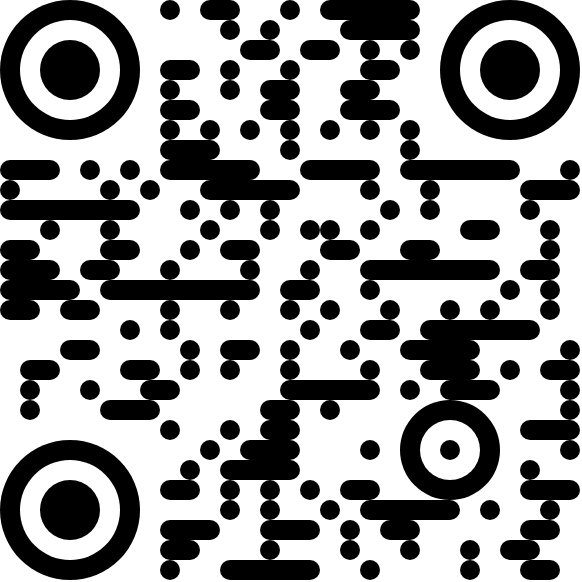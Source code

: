 <mxfile version="21.4.0" type="github">
  <diagram name="Page-1" id="fPdRo3x8JSGfEpWSReo4">
    <mxGraphModel dx="761" dy="470" grid="1" gridSize="10" guides="1" tooltips="1" connect="1" arrows="1" fold="1" page="1" pageScale="1" pageWidth="827" pageHeight="1169" math="0" shadow="0">
      <root>
        <mxCell id="0" />
        <mxCell id="1" parent="0" />
        <mxCell id="E8bN0m25ZGRVfmF11RSH-6" value="" style="rounded=1;whiteSpace=wrap;html=1;fontFamily=Helvetica;fontSize=12;fontColor=default;fillColor=#000000;strokeColor=none;arcSize=50;" parent="1" vertex="1">
          <mxGeometry x="200" y="40" width="70" height="70" as="geometry" />
        </mxCell>
        <mxCell id="E8bN0m25ZGRVfmF11RSH-7" value="" style="rounded=1;whiteSpace=wrap;html=1;fontFamily=Helvetica;fontSize=12;fontColor=default;fillColor=default;strokeColor=none;arcSize=50;" parent="1" vertex="1">
          <mxGeometry x="210" y="50" width="50" height="50" as="geometry" />
        </mxCell>
        <mxCell id="E8bN0m25ZGRVfmF11RSH-8" value="" style="rounded=1;whiteSpace=wrap;html=1;fontFamily=Helvetica;fontSize=12;fontColor=default;fillColor=#000000;strokeColor=none;arcSize=50;" parent="1" vertex="1">
          <mxGeometry x="220" y="60" width="30" height="30" as="geometry" />
        </mxCell>
        <mxCell id="E8bN0m25ZGRVfmF11RSH-10" value="" style="rounded=1;whiteSpace=wrap;html=1;fontFamily=Helvetica;fontSize=12;fontColor=default;fillColor=#000000;strokeColor=none;arcSize=50;points=[[0.5,0.5,0,0,0]];" parent="1" vertex="1">
          <mxGeometry x="280" y="40" width="10" height="10" as="geometry" />
        </mxCell>
        <mxCell id="E8bN0m25ZGRVfmF11RSH-11" value="" style="rounded=1;whiteSpace=wrap;html=1;fontFamily=Helvetica;fontSize=12;fontColor=default;fillColor=#000000;strokeColor=none;arcSize=50;" parent="1" vertex="1">
          <mxGeometry x="340" y="40" width="10" height="10" as="geometry" />
        </mxCell>
        <mxCell id="E8bN0m25ZGRVfmF11RSH-24" value="" style="rounded=1;whiteSpace=wrap;html=1;fontFamily=Helvetica;fontSize=12;fontColor=default;fillColor=#000000;strokeColor=none;arcSize=50;" parent="1" vertex="1">
          <mxGeometry x="420" y="40" width="70" height="70" as="geometry" />
        </mxCell>
        <mxCell id="E8bN0m25ZGRVfmF11RSH-25" value="" style="rounded=1;whiteSpace=wrap;html=1;fontFamily=Helvetica;fontSize=12;fontColor=default;fillColor=default;strokeColor=none;arcSize=50;" parent="1" vertex="1">
          <mxGeometry x="430" y="50" width="50" height="50" as="geometry" />
        </mxCell>
        <mxCell id="E8bN0m25ZGRVfmF11RSH-26" value="" style="rounded=1;whiteSpace=wrap;html=1;fontFamily=Helvetica;fontSize=12;fontColor=default;fillColor=#000000;strokeColor=none;arcSize=50;" parent="1" vertex="1">
          <mxGeometry x="440" y="60" width="30" height="30" as="geometry" />
        </mxCell>
        <mxCell id="E8bN0m25ZGRVfmF11RSH-125" value="" style="rounded=1;whiteSpace=wrap;html=1;fontFamily=Helvetica;fontSize=12;fontColor=default;fillColor=#000000;strokeColor=none;arcSize=50;" parent="1" vertex="1">
          <mxGeometry x="400" y="240" width="50" height="50" as="geometry" />
        </mxCell>
        <mxCell id="E8bN0m25ZGRVfmF11RSH-126" value="" style="rounded=1;whiteSpace=wrap;html=1;fontFamily=Helvetica;fontSize=12;fontColor=default;fillColor=#FFFFFF;strokeColor=none;arcSize=50;" parent="1" vertex="1">
          <mxGeometry x="410" y="250" width="30" height="30" as="geometry" />
        </mxCell>
        <mxCell id="E8bN0m25ZGRVfmF11RSH-127" value="" style="rounded=1;whiteSpace=wrap;html=1;fontFamily=Helvetica;fontSize=12;fontColor=default;fillColor=#000000;strokeColor=none;arcSize=50;" parent="1" vertex="1">
          <mxGeometry x="420" y="260" width="10" height="10" as="geometry" />
        </mxCell>
        <mxCell id="E8bN0m25ZGRVfmF11RSH-138" value="" style="rounded=1;whiteSpace=wrap;html=1;fontFamily=Helvetica;fontSize=12;fontColor=default;fillColor=#000000;strokeColor=none;arcSize=50;" parent="1" vertex="1">
          <mxGeometry x="300" y="40" width="20" height="10" as="geometry" />
        </mxCell>
        <mxCell id="E8bN0m25ZGRVfmF11RSH-139" value="" style="rounded=1;whiteSpace=wrap;html=1;fontFamily=Helvetica;fontSize=12;fontColor=default;fillColor=#000000;strokeColor=none;arcSize=50;" parent="1" vertex="1">
          <mxGeometry x="360" y="40" width="50" height="10" as="geometry" />
        </mxCell>
        <mxCell id="E8bN0m25ZGRVfmF11RSH-140" value="" style="rounded=1;whiteSpace=wrap;html=1;fontFamily=Helvetica;fontSize=12;fontColor=default;fillColor=#000000;strokeColor=none;arcSize=50;" parent="1" vertex="1">
          <mxGeometry x="310" y="50" width="10" height="10" as="geometry" />
        </mxCell>
        <mxCell id="E8bN0m25ZGRVfmF11RSH-141" value="" style="rounded=1;whiteSpace=wrap;html=1;fontFamily=Helvetica;fontSize=12;fontColor=default;fillColor=#000000;strokeColor=none;arcSize=50;" parent="1" vertex="1">
          <mxGeometry x="330" y="50" width="10" height="10" as="geometry" />
        </mxCell>
        <mxCell id="E8bN0m25ZGRVfmF11RSH-142" value="" style="rounded=1;whiteSpace=wrap;html=1;fontFamily=Helvetica;fontSize=12;fontColor=default;fillColor=#000000;strokeColor=none;arcSize=50;" parent="1" vertex="1">
          <mxGeometry x="370" y="50" width="40" height="10" as="geometry" />
        </mxCell>
        <mxCell id="E8bN0m25ZGRVfmF11RSH-143" value="" style="rounded=1;whiteSpace=wrap;html=1;fontFamily=Helvetica;fontSize=12;fontColor=default;fillColor=#000000;strokeColor=none;arcSize=50;" parent="1" vertex="1">
          <mxGeometry x="320" y="60" width="20" height="10" as="geometry" />
        </mxCell>
        <mxCell id="E8bN0m25ZGRVfmF11RSH-144" value="" style="rounded=1;whiteSpace=wrap;html=1;fontFamily=Helvetica;fontSize=12;fontColor=default;fillColor=#000000;strokeColor=none;arcSize=50;" parent="1" vertex="1">
          <mxGeometry x="350" y="60" width="20" height="10" as="geometry" />
        </mxCell>
        <mxCell id="E8bN0m25ZGRVfmF11RSH-145" value="" style="rounded=1;whiteSpace=wrap;html=1;fontFamily=Helvetica;fontSize=12;fontColor=default;fillColor=#000000;strokeColor=none;arcSize=50;" parent="1" vertex="1">
          <mxGeometry x="380" y="60" width="10" height="10" as="geometry" />
        </mxCell>
        <mxCell id="E8bN0m25ZGRVfmF11RSH-146" value="" style="rounded=1;whiteSpace=wrap;html=1;fontFamily=Helvetica;fontSize=12;fontColor=default;fillColor=#000000;strokeColor=none;arcSize=50;" parent="1" vertex="1">
          <mxGeometry x="400" y="60" width="10" height="10" as="geometry" />
        </mxCell>
        <mxCell id="E8bN0m25ZGRVfmF11RSH-147" value="" style="rounded=1;whiteSpace=wrap;html=1;fontFamily=Helvetica;fontSize=12;fontColor=default;fillColor=#000000;strokeColor=none;arcSize=50;" parent="1" vertex="1">
          <mxGeometry x="380" y="70" width="20" height="10" as="geometry" />
        </mxCell>
        <mxCell id="E8bN0m25ZGRVfmF11RSH-148" value="" style="rounded=1;whiteSpace=wrap;html=1;fontFamily=Helvetica;fontSize=12;fontColor=default;fillColor=#000000;strokeColor=none;arcSize=50;" parent="1" vertex="1">
          <mxGeometry x="370" y="80" width="20" height="10" as="geometry" />
        </mxCell>
        <mxCell id="E8bN0m25ZGRVfmF11RSH-149" value="" style="rounded=1;whiteSpace=wrap;html=1;fontFamily=Helvetica;fontSize=12;fontColor=default;fillColor=#000000;strokeColor=none;arcSize=50;" parent="1" vertex="1">
          <mxGeometry x="370" y="90" width="30" height="10" as="geometry" />
        </mxCell>
        <mxCell id="E8bN0m25ZGRVfmF11RSH-150" value="" style="rounded=1;whiteSpace=wrap;html=1;fontFamily=Helvetica;fontSize=12;fontColor=default;fillColor=#000000;strokeColor=none;arcSize=50;" parent="1" vertex="1">
          <mxGeometry x="380" y="100" width="10" height="10" as="geometry" />
        </mxCell>
        <mxCell id="E8bN0m25ZGRVfmF11RSH-151" value="" style="rounded=1;whiteSpace=wrap;html=1;fontFamily=Helvetica;fontSize=12;fontColor=default;fillColor=#000000;strokeColor=none;arcSize=50;" parent="1" vertex="1">
          <mxGeometry x="360" y="100" width="10" height="10" as="geometry" />
        </mxCell>
        <mxCell id="E8bN0m25ZGRVfmF11RSH-152" value="" style="rounded=1;whiteSpace=wrap;html=1;fontFamily=Helvetica;fontSize=12;fontColor=default;fillColor=#000000;strokeColor=none;arcSize=50;" parent="1" vertex="1">
          <mxGeometry x="400" y="100" width="10" height="10" as="geometry" />
        </mxCell>
        <mxCell id="E8bN0m25ZGRVfmF11RSH-153" value="" style="rounded=1;whiteSpace=wrap;html=1;fontFamily=Helvetica;fontSize=12;fontColor=default;fillColor=#000000;strokeColor=none;arcSize=50;" parent="1" vertex="1">
          <mxGeometry x="400" y="110" width="10" height="10" as="geometry" />
        </mxCell>
        <mxCell id="E8bN0m25ZGRVfmF11RSH-154" value="" style="rounded=1;whiteSpace=wrap;html=1;fontFamily=Helvetica;fontSize=12;fontColor=default;fillColor=#000000;strokeColor=none;arcSize=50;" parent="1" vertex="1">
          <mxGeometry x="400" y="120" width="60" height="10" as="geometry" />
        </mxCell>
        <mxCell id="E8bN0m25ZGRVfmF11RSH-155" value="" style="rounded=1;whiteSpace=wrap;html=1;fontFamily=Helvetica;fontSize=12;fontColor=default;fillColor=#000000;strokeColor=none;arcSize=50;" parent="1" vertex="1">
          <mxGeometry x="480" y="120" width="10" height="10" as="geometry" />
        </mxCell>
        <mxCell id="E8bN0m25ZGRVfmF11RSH-156" value="" style="rounded=1;whiteSpace=wrap;html=1;fontFamily=Helvetica;fontSize=12;fontColor=default;fillColor=#000000;strokeColor=none;arcSize=50;" parent="1" vertex="1">
          <mxGeometry x="460" y="130" width="30" height="10" as="geometry" />
        </mxCell>
        <mxCell id="E8bN0m25ZGRVfmF11RSH-157" value="" style="rounded=1;whiteSpace=wrap;html=1;fontFamily=Helvetica;fontSize=12;fontColor=default;fillColor=#000000;strokeColor=none;arcSize=50;" parent="1" vertex="1">
          <mxGeometry x="460" y="140" width="10" height="10" as="geometry" />
        </mxCell>
        <mxCell id="E8bN0m25ZGRVfmF11RSH-158" value="" style="rounded=1;whiteSpace=wrap;html=1;fontFamily=Helvetica;fontSize=12;fontColor=default;fillColor=#000000;strokeColor=none;arcSize=50;" parent="1" vertex="1">
          <mxGeometry x="410" y="130" width="10" height="10" as="geometry" />
        </mxCell>
        <mxCell id="E8bN0m25ZGRVfmF11RSH-159" value="" style="rounded=1;whiteSpace=wrap;html=1;fontFamily=Helvetica;fontSize=12;fontColor=default;fillColor=#000000;strokeColor=none;arcSize=50;" parent="1" vertex="1">
          <mxGeometry x="410" y="140" width="10" height="10" as="geometry" />
        </mxCell>
        <mxCell id="E8bN0m25ZGRVfmF11RSH-160" value="" style="rounded=1;whiteSpace=wrap;html=1;fontFamily=Helvetica;fontSize=12;fontColor=default;fillColor=#000000;strokeColor=none;arcSize=50;" parent="1" vertex="1">
          <mxGeometry x="390" y="140" width="10" height="10" as="geometry" />
        </mxCell>
        <mxCell id="E8bN0m25ZGRVfmF11RSH-161" value="" style="rounded=1;whiteSpace=wrap;html=1;fontFamily=Helvetica;fontSize=12;fontColor=default;fillColor=#000000;strokeColor=none;arcSize=50;" parent="1" vertex="1">
          <mxGeometry x="380" y="130" width="10" height="10" as="geometry" />
        </mxCell>
        <mxCell id="E8bN0m25ZGRVfmF11RSH-162" value="" style="rounded=1;whiteSpace=wrap;html=1;fontFamily=Helvetica;fontSize=12;fontColor=default;fillColor=#000000;strokeColor=none;arcSize=50;" parent="1" vertex="1">
          <mxGeometry x="350" y="120" width="40" height="10" as="geometry" />
        </mxCell>
        <mxCell id="E8bN0m25ZGRVfmF11RSH-163" value="" style="rounded=1;whiteSpace=wrap;html=1;fontFamily=Helvetica;fontSize=12;fontColor=default;fillColor=#000000;strokeColor=none;arcSize=50;" parent="1" vertex="1">
          <mxGeometry x="340" y="110" width="10" height="10" as="geometry" />
        </mxCell>
        <mxCell id="E8bN0m25ZGRVfmF11RSH-164" value="" style="rounded=1;whiteSpace=wrap;html=1;fontFamily=Helvetica;fontSize=12;fontColor=default;fillColor=#000000;strokeColor=none;arcSize=50;" parent="1" vertex="1">
          <mxGeometry x="340" y="100" width="10" height="10" as="geometry" />
        </mxCell>
        <mxCell id="E8bN0m25ZGRVfmF11RSH-165" value="" style="rounded=1;whiteSpace=wrap;html=1;fontFamily=Helvetica;fontSize=12;fontColor=default;fillColor=#000000;strokeColor=none;arcSize=50;" parent="1" vertex="1">
          <mxGeometry x="330" y="90" width="20" height="10" as="geometry" />
        </mxCell>
        <mxCell id="E8bN0m25ZGRVfmF11RSH-166" value="" style="rounded=1;whiteSpace=wrap;html=1;fontFamily=Helvetica;fontSize=12;fontColor=default;fillColor=#000000;strokeColor=none;arcSize=50;" parent="1" vertex="1">
          <mxGeometry x="330" y="80" width="20" height="10" as="geometry" />
        </mxCell>
        <mxCell id="E8bN0m25ZGRVfmF11RSH-167" value="" style="rounded=1;whiteSpace=wrap;html=1;fontFamily=Helvetica;fontSize=12;fontColor=default;fillColor=#000000;strokeColor=none;arcSize=50;" parent="1" vertex="1">
          <mxGeometry x="340" y="70" width="10" height="10" as="geometry" />
        </mxCell>
        <mxCell id="E8bN0m25ZGRVfmF11RSH-168" value="" style="rounded=1;whiteSpace=wrap;html=1;fontFamily=Helvetica;fontSize=12;fontColor=default;fillColor=#000000;strokeColor=none;arcSize=50;" parent="1" vertex="1">
          <mxGeometry x="320" y="100" width="10" height="10" as="geometry" />
        </mxCell>
        <mxCell id="E8bN0m25ZGRVfmF11RSH-169" value="" style="rounded=1;whiteSpace=wrap;html=1;fontFamily=Helvetica;fontSize=12;fontColor=default;fillColor=#000000;strokeColor=none;arcSize=50;" parent="1" vertex="1">
          <mxGeometry x="310" y="80" width="10" height="10" as="geometry" />
        </mxCell>
        <mxCell id="E8bN0m25ZGRVfmF11RSH-170" value="" style="rounded=1;whiteSpace=wrap;html=1;fontFamily=Helvetica;fontSize=12;fontColor=default;fillColor=#000000;strokeColor=none;arcSize=50;" parent="1" vertex="1">
          <mxGeometry x="310" y="70" width="10" height="10" as="geometry" />
        </mxCell>
        <mxCell id="E8bN0m25ZGRVfmF11RSH-171" value="" style="rounded=1;whiteSpace=wrap;html=1;fontFamily=Helvetica;fontSize=12;fontColor=default;fillColor=#000000;strokeColor=none;arcSize=50;" parent="1" vertex="1">
          <mxGeometry x="280" y="70" width="20" height="10" as="geometry" />
        </mxCell>
        <mxCell id="E8bN0m25ZGRVfmF11RSH-172" value="" style="rounded=1;whiteSpace=wrap;html=1;fontFamily=Helvetica;fontSize=12;fontColor=default;fillColor=#000000;strokeColor=none;arcSize=50;" parent="1" vertex="1">
          <mxGeometry x="280" y="80" width="10" height="10" as="geometry" />
        </mxCell>
        <mxCell id="E8bN0m25ZGRVfmF11RSH-173" value="" style="rounded=1;whiteSpace=wrap;html=1;fontFamily=Helvetica;fontSize=12;fontColor=default;fillColor=#000000;strokeColor=none;arcSize=50;" parent="1" vertex="1">
          <mxGeometry x="280" y="90" width="20" height="10" as="geometry" />
        </mxCell>
        <mxCell id="E8bN0m25ZGRVfmF11RSH-174" value="" style="rounded=1;whiteSpace=wrap;html=1;fontFamily=Helvetica;fontSize=12;fontColor=default;fillColor=#000000;strokeColor=none;arcSize=50;" parent="1" vertex="1">
          <mxGeometry x="280" y="100" width="10" height="10" as="geometry" />
        </mxCell>
        <mxCell id="E8bN0m25ZGRVfmF11RSH-175" value="" style="rounded=1;whiteSpace=wrap;html=1;fontFamily=Helvetica;fontSize=12;fontColor=default;fillColor=#000000;strokeColor=none;arcSize=50;" parent="1" vertex="1">
          <mxGeometry x="300" y="100" width="10" height="10" as="geometry" />
        </mxCell>
        <mxCell id="E8bN0m25ZGRVfmF11RSH-176" value="" style="rounded=1;whiteSpace=wrap;html=1;fontFamily=Helvetica;fontSize=12;fontColor=default;fillColor=#000000;strokeColor=none;arcSize=50;" parent="1" vertex="1">
          <mxGeometry x="280" y="110" width="30" height="10" as="geometry" />
        </mxCell>
        <mxCell id="E8bN0m25ZGRVfmF11RSH-177" value="" style="rounded=1;whiteSpace=wrap;html=1;fontFamily=Helvetica;fontSize=12;fontColor=default;fillColor=#000000;strokeColor=none;arcSize=50;" parent="1" vertex="1">
          <mxGeometry x="280" y="120" width="50" height="10" as="geometry" />
        </mxCell>
        <mxCell id="E8bN0m25ZGRVfmF11RSH-178" value="" style="rounded=1;whiteSpace=wrap;html=1;fontFamily=Helvetica;fontSize=12;fontColor=default;fillColor=#000000;strokeColor=none;arcSize=50;" parent="1" vertex="1">
          <mxGeometry x="300" y="130" width="50" height="10" as="geometry" />
        </mxCell>
        <mxCell id="E8bN0m25ZGRVfmF11RSH-179" value="" style="rounded=1;whiteSpace=wrap;html=1;fontFamily=Helvetica;fontSize=12;fontColor=default;fillColor=#000000;strokeColor=none;arcSize=50;" parent="1" vertex="1">
          <mxGeometry x="200" y="120" width="30" height="10" as="geometry" />
        </mxCell>
        <mxCell id="E8bN0m25ZGRVfmF11RSH-180" value="" style="rounded=1;whiteSpace=wrap;html=1;fontFamily=Helvetica;fontSize=12;fontColor=default;fillColor=#000000;strokeColor=none;arcSize=50;" parent="1" vertex="1">
          <mxGeometry x="240" y="120" width="10" height="10" as="geometry" />
        </mxCell>
        <mxCell id="E8bN0m25ZGRVfmF11RSH-181" value="" style="rounded=1;whiteSpace=wrap;html=1;fontFamily=Helvetica;fontSize=12;fontColor=default;fillColor=#000000;strokeColor=none;arcSize=50;" parent="1" vertex="1">
          <mxGeometry x="260" y="120" width="10" height="10" as="geometry" />
        </mxCell>
        <mxCell id="E8bN0m25ZGRVfmF11RSH-182" value="" style="rounded=1;whiteSpace=wrap;html=1;fontFamily=Helvetica;fontSize=12;fontColor=default;fillColor=#000000;strokeColor=none;arcSize=50;" parent="1" vertex="1">
          <mxGeometry x="270" y="130" width="10" height="10" as="geometry" />
        </mxCell>
        <mxCell id="E8bN0m25ZGRVfmF11RSH-183" value="" style="rounded=1;whiteSpace=wrap;html=1;fontFamily=Helvetica;fontSize=12;fontColor=default;fillColor=#000000;strokeColor=none;arcSize=50;" parent="1" vertex="1">
          <mxGeometry x="250" y="130" width="10" height="10" as="geometry" />
        </mxCell>
        <mxCell id="E8bN0m25ZGRVfmF11RSH-184" value="" style="rounded=1;whiteSpace=wrap;html=1;fontFamily=Helvetica;fontSize=12;fontColor=default;fillColor=#000000;strokeColor=none;arcSize=50;" parent="1" vertex="1">
          <mxGeometry x="200" y="140" width="70" height="10" as="geometry" />
        </mxCell>
        <mxCell id="E8bN0m25ZGRVfmF11RSH-185" value="" style="rounded=1;whiteSpace=wrap;html=1;fontFamily=Helvetica;fontSize=12;fontColor=default;fillColor=#000000;strokeColor=none;arcSize=50;" parent="1" vertex="1">
          <mxGeometry x="200" y="130" width="10" height="10" as="geometry" />
        </mxCell>
        <mxCell id="E8bN0m25ZGRVfmF11RSH-186" value="" style="rounded=1;whiteSpace=wrap;html=1;fontFamily=Helvetica;fontSize=12;fontColor=default;fillColor=#000000;strokeColor=none;arcSize=50;" parent="1" vertex="1">
          <mxGeometry x="220" y="150" width="10" height="10" as="geometry" />
        </mxCell>
        <mxCell id="E8bN0m25ZGRVfmF11RSH-187" value="" style="rounded=1;whiteSpace=wrap;html=1;fontFamily=Helvetica;fontSize=12;fontColor=default;fillColor=#000000;strokeColor=none;arcSize=50;" parent="1" vertex="1">
          <mxGeometry x="250" y="150" width="10" height="10" as="geometry" />
        </mxCell>
        <mxCell id="E8bN0m25ZGRVfmF11RSH-188" value="" style="rounded=1;whiteSpace=wrap;html=1;fontFamily=Helvetica;fontSize=12;fontColor=default;fillColor=#000000;strokeColor=none;arcSize=50;" parent="1" vertex="1">
          <mxGeometry x="290" y="140" width="10" height="10" as="geometry" />
        </mxCell>
        <mxCell id="E8bN0m25ZGRVfmF11RSH-189" value="" style="rounded=1;whiteSpace=wrap;html=1;fontFamily=Helvetica;fontSize=12;fontColor=default;fillColor=#000000;strokeColor=none;arcSize=50;" parent="1" vertex="1">
          <mxGeometry x="310" y="140" width="10" height="10" as="geometry" />
        </mxCell>
        <mxCell id="E8bN0m25ZGRVfmF11RSH-190" value="" style="rounded=1;whiteSpace=wrap;html=1;fontFamily=Helvetica;fontSize=12;fontColor=default;fillColor=#000000;strokeColor=none;arcSize=50;" parent="1" vertex="1">
          <mxGeometry x="330" y="140" width="10" height="10" as="geometry" />
        </mxCell>
        <mxCell id="E8bN0m25ZGRVfmF11RSH-191" value="" style="rounded=1;whiteSpace=wrap;html=1;fontFamily=Helvetica;fontSize=12;fontColor=default;fillColor=#000000;strokeColor=none;arcSize=50;" parent="1" vertex="1">
          <mxGeometry x="330" y="150" width="10" height="10" as="geometry" />
        </mxCell>
        <mxCell id="E8bN0m25ZGRVfmF11RSH-192" value="" style="rounded=1;whiteSpace=wrap;html=1;fontFamily=Helvetica;fontSize=12;fontColor=default;fillColor=#000000;strokeColor=none;arcSize=50;" parent="1" vertex="1">
          <mxGeometry x="350" y="150" width="10" height="10" as="geometry" />
        </mxCell>
        <mxCell id="E8bN0m25ZGRVfmF11RSH-193" value="" style="rounded=1;whiteSpace=wrap;html=1;fontFamily=Helvetica;fontSize=12;fontColor=default;fillColor=#000000;strokeColor=none;arcSize=50;" parent="1" vertex="1">
          <mxGeometry x="360" y="150" width="10" height="10" as="geometry" />
        </mxCell>
        <mxCell id="E8bN0m25ZGRVfmF11RSH-194" value="" style="rounded=1;whiteSpace=wrap;html=1;fontFamily=Helvetica;fontSize=12;fontColor=default;fillColor=#000000;strokeColor=none;arcSize=50;" parent="1" vertex="1">
          <mxGeometry x="380" y="150" width="10" height="10" as="geometry" />
        </mxCell>
        <mxCell id="E8bN0m25ZGRVfmF11RSH-195" value="" style="rounded=1;whiteSpace=wrap;html=1;fontFamily=Helvetica;fontSize=12;fontColor=default;fillColor=#000000;strokeColor=none;arcSize=50;" parent="1" vertex="1">
          <mxGeometry x="430" y="150" width="20" height="10" as="geometry" />
        </mxCell>
        <mxCell id="E8bN0m25ZGRVfmF11RSH-196" value="" style="rounded=1;whiteSpace=wrap;html=1;fontFamily=Helvetica;fontSize=12;fontColor=default;fillColor=#000000;strokeColor=none;arcSize=50;" parent="1" vertex="1">
          <mxGeometry x="470" y="150" width="10" height="10" as="geometry" />
        </mxCell>
        <mxCell id="E8bN0m25ZGRVfmF11RSH-197" value="" style="rounded=1;whiteSpace=wrap;html=1;fontFamily=Helvetica;fontSize=12;fontColor=default;fillColor=#000000;strokeColor=none;arcSize=50;" parent="1" vertex="1">
          <mxGeometry x="470" y="160" width="10" height="10" as="geometry" />
        </mxCell>
        <mxCell id="E8bN0m25ZGRVfmF11RSH-198" value="" style="rounded=1;whiteSpace=wrap;html=1;fontFamily=Helvetica;fontSize=12;fontColor=default;fillColor=#000000;strokeColor=none;arcSize=50;" parent="1" vertex="1">
          <mxGeometry x="400" y="160" width="20" height="10" as="geometry" />
        </mxCell>
        <mxCell id="E8bN0m25ZGRVfmF11RSH-199" value="" style="rounded=1;whiteSpace=wrap;html=1;fontFamily=Helvetica;fontSize=12;fontColor=default;fillColor=#000000;strokeColor=none;arcSize=50;" parent="1" vertex="1">
          <mxGeometry x="360" y="160" width="20" height="10" as="geometry" />
        </mxCell>
        <mxCell id="E8bN0m25ZGRVfmF11RSH-200" value="" style="rounded=1;whiteSpace=wrap;html=1;fontFamily=Helvetica;fontSize=12;fontColor=default;fillColor=#000000;strokeColor=none;arcSize=50;" parent="1" vertex="1">
          <mxGeometry x="310" y="160" width="20" height="10" as="geometry" />
        </mxCell>
        <mxCell id="E8bN0m25ZGRVfmF11RSH-201" value="" style="rounded=1;whiteSpace=wrap;html=1;fontFamily=Helvetica;fontSize=12;fontColor=default;fillColor=#000000;strokeColor=none;arcSize=50;" parent="1" vertex="1">
          <mxGeometry x="300" y="150" width="10" height="10" as="geometry" />
        </mxCell>
        <mxCell id="E8bN0m25ZGRVfmF11RSH-202" value="" style="rounded=1;whiteSpace=wrap;html=1;fontFamily=Helvetica;fontSize=12;fontColor=default;fillColor=#000000;strokeColor=none;arcSize=50;" parent="1" vertex="1">
          <mxGeometry x="290" y="160" width="10" height="10" as="geometry" />
        </mxCell>
        <mxCell id="E8bN0m25ZGRVfmF11RSH-203" value="" style="rounded=1;whiteSpace=wrap;html=1;fontFamily=Helvetica;fontSize=12;fontColor=default;fillColor=#000000;strokeColor=none;arcSize=50;" parent="1" vertex="1">
          <mxGeometry x="250" y="160" width="20" height="10" as="geometry" />
        </mxCell>
        <mxCell id="E8bN0m25ZGRVfmF11RSH-204" value="" style="rounded=1;whiteSpace=wrap;html=1;fontFamily=Helvetica;fontSize=12;fontColor=default;fillColor=#000000;strokeColor=none;arcSize=50;" parent="1" vertex="1">
          <mxGeometry x="200" y="160" width="20" height="10" as="geometry" />
        </mxCell>
        <mxCell id="E8bN0m25ZGRVfmF11RSH-205" value="" style="rounded=1;whiteSpace=wrap;html=1;fontFamily=Helvetica;fontSize=12;fontColor=default;fillColor=#000000;strokeColor=none;arcSize=50;" parent="1" vertex="1">
          <mxGeometry x="200" y="170" width="30" height="10" as="geometry" />
        </mxCell>
        <mxCell id="E8bN0m25ZGRVfmF11RSH-206" value="" style="rounded=1;whiteSpace=wrap;html=1;fontFamily=Helvetica;fontSize=12;fontColor=default;fillColor=#000000;strokeColor=none;arcSize=50;" parent="1" vertex="1">
          <mxGeometry x="240" y="170" width="20" height="10" as="geometry" />
        </mxCell>
        <mxCell id="E8bN0m25ZGRVfmF11RSH-207" value="" style="rounded=1;whiteSpace=wrap;html=1;fontFamily=Helvetica;fontSize=12;fontColor=default;fillColor=#000000;strokeColor=none;arcSize=50;" parent="1" vertex="1">
          <mxGeometry x="280" y="170" width="10" height="10" as="geometry" />
        </mxCell>
        <mxCell id="E8bN0m25ZGRVfmF11RSH-208" value="" style="rounded=1;whiteSpace=wrap;html=1;fontFamily=Helvetica;fontSize=12;fontColor=default;fillColor=#000000;strokeColor=none;arcSize=50;" parent="1" vertex="1">
          <mxGeometry x="320" y="170" width="10" height="10" as="geometry" />
        </mxCell>
        <mxCell id="E8bN0m25ZGRVfmF11RSH-209" value="" style="rounded=1;whiteSpace=wrap;html=1;fontFamily=Helvetica;fontSize=12;fontColor=default;fillColor=#000000;strokeColor=none;arcSize=50;" parent="1" vertex="1">
          <mxGeometry x="350" y="170" width="10" height="10" as="geometry" />
        </mxCell>
        <mxCell id="E8bN0m25ZGRVfmF11RSH-210" value="" style="rounded=1;whiteSpace=wrap;html=1;fontFamily=Helvetica;fontSize=12;fontColor=default;fillColor=#000000;strokeColor=none;arcSize=50;" parent="1" vertex="1">
          <mxGeometry x="380" y="170" width="70" height="10" as="geometry" />
        </mxCell>
        <mxCell id="E8bN0m25ZGRVfmF11RSH-211" value="" style="rounded=1;whiteSpace=wrap;html=1;fontFamily=Helvetica;fontSize=12;fontColor=default;fillColor=#000000;strokeColor=none;arcSize=50;" parent="1" vertex="1">
          <mxGeometry x="460" y="170" width="20" height="10" as="geometry" />
        </mxCell>
        <mxCell id="E8bN0m25ZGRVfmF11RSH-212" value="" style="rounded=1;whiteSpace=wrap;html=1;fontFamily=Helvetica;fontSize=12;fontColor=default;fillColor=#000000;strokeColor=none;arcSize=50;" parent="1" vertex="1">
          <mxGeometry x="470" y="180" width="10" height="10" as="geometry" />
        </mxCell>
        <mxCell id="E8bN0m25ZGRVfmF11RSH-213" value="" style="rounded=1;whiteSpace=wrap;html=1;fontFamily=Helvetica;fontSize=12;fontColor=default;fillColor=#000000;strokeColor=none;arcSize=50;" parent="1" vertex="1">
          <mxGeometry x="450" y="180" width="10" height="10" as="geometry" />
        </mxCell>
        <mxCell id="E8bN0m25ZGRVfmF11RSH-214" value="" style="rounded=1;whiteSpace=wrap;html=1;fontFamily=Helvetica;fontSize=12;fontColor=default;fillColor=#000000;strokeColor=none;arcSize=50;" parent="1" vertex="1">
          <mxGeometry x="380" y="180" width="10" height="10" as="geometry" />
        </mxCell>
        <mxCell id="E8bN0m25ZGRVfmF11RSH-215" value="" style="rounded=1;whiteSpace=wrap;html=1;fontFamily=Helvetica;fontSize=12;fontColor=default;fillColor=#000000;strokeColor=none;arcSize=50;" parent="1" vertex="1">
          <mxGeometry x="340" y="180" width="20" height="10" as="geometry" />
        </mxCell>
        <mxCell id="E8bN0m25ZGRVfmF11RSH-216" value="" style="rounded=1;whiteSpace=wrap;html=1;fontFamily=Helvetica;fontSize=12;fontColor=default;fillColor=#000000;strokeColor=none;arcSize=50;" parent="1" vertex="1">
          <mxGeometry x="340" y="190" width="10" height="10" as="geometry" />
        </mxCell>
        <mxCell id="E8bN0m25ZGRVfmF11RSH-217" value="" style="rounded=1;whiteSpace=wrap;html=1;fontFamily=Helvetica;fontSize=12;fontColor=default;fillColor=#000000;strokeColor=none;arcSize=50;" parent="1" vertex="1">
          <mxGeometry x="360" y="190" width="10" height="10" as="geometry" />
        </mxCell>
        <mxCell id="E8bN0m25ZGRVfmF11RSH-218" value="" style="rounded=1;whiteSpace=wrap;html=1;fontFamily=Helvetica;fontSize=12;fontColor=default;fillColor=#000000;strokeColor=none;arcSize=50;" parent="1" vertex="1">
          <mxGeometry x="350" y="200" width="10" height="10" as="geometry" />
        </mxCell>
        <mxCell id="E8bN0m25ZGRVfmF11RSH-219" value="" style="rounded=1;whiteSpace=wrap;html=1;fontFamily=Helvetica;fontSize=12;fontColor=default;fillColor=#000000;strokeColor=none;arcSize=50;" parent="1" vertex="1">
          <mxGeometry x="390" y="190" width="10" height="10" as="geometry" />
        </mxCell>
        <mxCell id="E8bN0m25ZGRVfmF11RSH-220" value="" style="rounded=1;whiteSpace=wrap;html=1;fontFamily=Helvetica;fontSize=12;fontColor=default;fillColor=#000000;strokeColor=none;arcSize=50;" parent="1" vertex="1">
          <mxGeometry x="380" y="200" width="20" height="10" as="geometry" />
        </mxCell>
        <mxCell id="E8bN0m25ZGRVfmF11RSH-221" value="" style="rounded=1;whiteSpace=wrap;html=1;fontFamily=Helvetica;fontSize=12;fontColor=default;fillColor=#000000;strokeColor=none;arcSize=50;" parent="1" vertex="1">
          <mxGeometry x="410" y="200" width="60" height="10" as="geometry" />
        </mxCell>
        <mxCell id="E8bN0m25ZGRVfmF11RSH-222" value="" style="rounded=1;whiteSpace=wrap;html=1;fontFamily=Helvetica;fontSize=12;fontColor=default;fillColor=#000000;strokeColor=none;arcSize=50;" parent="1" vertex="1">
          <mxGeometry x="420" y="190" width="10" height="10" as="geometry" />
        </mxCell>
        <mxCell id="E8bN0m25ZGRVfmF11RSH-223" value="" style="rounded=1;whiteSpace=wrap;html=1;fontFamily=Helvetica;fontSize=12;fontColor=default;fillColor=#000000;strokeColor=none;arcSize=50;" parent="1" vertex="1">
          <mxGeometry x="440" y="190" width="10" height="10" as="geometry" />
        </mxCell>
        <mxCell id="E8bN0m25ZGRVfmF11RSH-224" value="" style="rounded=1;whiteSpace=wrap;html=1;fontFamily=Helvetica;fontSize=12;fontColor=default;fillColor=#000000;strokeColor=none;arcSize=50;" parent="1" vertex="1">
          <mxGeometry x="470" y="190" width="10" height="10" as="geometry" />
        </mxCell>
        <mxCell id="E8bN0m25ZGRVfmF11RSH-225" value="" style="rounded=1;whiteSpace=wrap;html=1;fontFamily=Helvetica;fontSize=12;fontColor=default;fillColor=#000000;strokeColor=none;arcSize=50;" parent="1" vertex="1">
          <mxGeometry x="250" y="180" width="80" height="10" as="geometry" />
        </mxCell>
        <mxCell id="E8bN0m25ZGRVfmF11RSH-226" value="" style="rounded=1;whiteSpace=wrap;html=1;fontFamily=Helvetica;fontSize=12;fontColor=default;fillColor=#000000;strokeColor=none;arcSize=50;" parent="1" vertex="1">
          <mxGeometry x="280" y="190" width="10" height="10" as="geometry" />
        </mxCell>
        <mxCell id="E8bN0m25ZGRVfmF11RSH-227" value="" style="rounded=1;whiteSpace=wrap;html=1;fontFamily=Helvetica;fontSize=12;fontColor=default;fillColor=#000000;strokeColor=none;arcSize=50;" parent="1" vertex="1">
          <mxGeometry x="310" y="190" width="10" height="10" as="geometry" />
        </mxCell>
        <mxCell id="E8bN0m25ZGRVfmF11RSH-228" value="" style="rounded=1;whiteSpace=wrap;html=1;fontFamily=Helvetica;fontSize=12;fontColor=default;fillColor=#000000;strokeColor=none;arcSize=50;" parent="1" vertex="1">
          <mxGeometry x="280" y="200" width="10" height="10" as="geometry" />
        </mxCell>
        <mxCell id="E8bN0m25ZGRVfmF11RSH-229" value="" style="rounded=1;whiteSpace=wrap;html=1;fontFamily=Helvetica;fontSize=12;fontColor=default;fillColor=#000000;strokeColor=none;arcSize=50;" parent="1" vertex="1">
          <mxGeometry x="260" y="200" width="10" height="10" as="geometry" />
        </mxCell>
        <mxCell id="E8bN0m25ZGRVfmF11RSH-230" value="" style="rounded=1;whiteSpace=wrap;html=1;fontFamily=Helvetica;fontSize=12;fontColor=default;fillColor=#000000;strokeColor=none;arcSize=50;" parent="1" vertex="1">
          <mxGeometry x="230" y="190" width="20" height="10" as="geometry" />
        </mxCell>
        <mxCell id="E8bN0m25ZGRVfmF11RSH-231" value="" style="rounded=1;whiteSpace=wrap;html=1;fontFamily=Helvetica;fontSize=12;fontColor=default;fillColor=#000000;strokeColor=none;arcSize=50;" parent="1" vertex="1">
          <mxGeometry x="200" y="190" width="20" height="10" as="geometry" />
        </mxCell>
        <mxCell id="E8bN0m25ZGRVfmF11RSH-232" value="" style="rounded=1;whiteSpace=wrap;html=1;fontFamily=Helvetica;fontSize=12;fontColor=default;fillColor=#000000;strokeColor=none;arcSize=50;" parent="1" vertex="1">
          <mxGeometry x="200" y="180" width="40" height="10" as="geometry" />
        </mxCell>
        <mxCell id="E8bN0m25ZGRVfmF11RSH-233" value="" style="rounded=1;whiteSpace=wrap;html=1;fontFamily=Helvetica;fontSize=12;fontColor=default;fillColor=#000000;strokeColor=none;arcSize=50;" parent="1" vertex="1">
          <mxGeometry x="230" y="210" width="20" height="10" as="geometry" />
        </mxCell>
        <mxCell id="E8bN0m25ZGRVfmF11RSH-234" value="" style="rounded=1;whiteSpace=wrap;html=1;fontFamily=Helvetica;fontSize=12;fontColor=default;fillColor=#000000;strokeColor=none;arcSize=50;" parent="1" vertex="1">
          <mxGeometry x="290" y="210" width="10" height="10" as="geometry" />
        </mxCell>
        <mxCell id="E8bN0m25ZGRVfmF11RSH-235" value="" style="rounded=1;whiteSpace=wrap;html=1;fontFamily=Helvetica;fontSize=12;fontColor=default;fillColor=#000000;strokeColor=none;arcSize=50;" parent="1" vertex="1">
          <mxGeometry x="310" y="210" width="20" height="10" as="geometry" />
        </mxCell>
        <mxCell id="E8bN0m25ZGRVfmF11RSH-236" value="" style="rounded=1;whiteSpace=wrap;html=1;fontFamily=Helvetica;fontSize=12;fontColor=default;fillColor=#000000;strokeColor=none;arcSize=50;" parent="1" vertex="1">
          <mxGeometry x="340" y="210" width="10" height="10" as="geometry" />
        </mxCell>
        <mxCell id="E8bN0m25ZGRVfmF11RSH-237" value="" style="rounded=1;whiteSpace=wrap;html=1;fontFamily=Helvetica;fontSize=12;fontColor=default;fillColor=#000000;strokeColor=none;arcSize=50;" parent="1" vertex="1">
          <mxGeometry x="370" y="210" width="10" height="10" as="geometry" />
        </mxCell>
        <mxCell id="E8bN0m25ZGRVfmF11RSH-238" value="" style="rounded=1;whiteSpace=wrap;html=1;fontFamily=Helvetica;fontSize=12;fontColor=default;fillColor=#000000;strokeColor=none;arcSize=50;" parent="1" vertex="1">
          <mxGeometry x="400" y="210" width="40" height="10" as="geometry" />
        </mxCell>
        <mxCell id="E8bN0m25ZGRVfmF11RSH-239" value="" style="rounded=1;whiteSpace=wrap;html=1;fontFamily=Helvetica;fontSize=12;fontColor=default;fillColor=#000000;strokeColor=none;arcSize=50;" parent="1" vertex="1">
          <mxGeometry x="480" y="210" width="10" height="10" as="geometry" />
        </mxCell>
        <mxCell id="E8bN0m25ZGRVfmF11RSH-240" value="" style="rounded=1;whiteSpace=wrap;html=1;fontFamily=Helvetica;fontSize=12;fontColor=default;fillColor=#000000;strokeColor=none;arcSize=50;" parent="1" vertex="1">
          <mxGeometry x="450" y="220" width="10" height="10" as="geometry" />
        </mxCell>
        <mxCell id="E8bN0m25ZGRVfmF11RSH-241" value="" style="rounded=1;whiteSpace=wrap;html=1;fontFamily=Helvetica;fontSize=12;fontColor=default;fillColor=#000000;strokeColor=none;arcSize=50;" parent="1" vertex="1">
          <mxGeometry x="470" y="220" width="20" height="10" as="geometry" />
        </mxCell>
        <mxCell id="E8bN0m25ZGRVfmF11RSH-243" value="" style="rounded=1;whiteSpace=wrap;html=1;fontFamily=Helvetica;fontSize=12;fontColor=default;fillColor=#000000;strokeColor=none;arcSize=50;" parent="1" vertex="1">
          <mxGeometry x="480" y="230" width="10" height="10" as="geometry" />
        </mxCell>
        <mxCell id="E8bN0m25ZGRVfmF11RSH-244" value="" style="rounded=1;whiteSpace=wrap;html=1;fontFamily=Helvetica;fontSize=12;fontColor=default;fillColor=#000000;strokeColor=none;arcSize=50;" parent="1" vertex="1">
          <mxGeometry x="480" y="240" width="10" height="10" as="geometry" />
        </mxCell>
        <mxCell id="E8bN0m25ZGRVfmF11RSH-245" value="" style="rounded=1;whiteSpace=wrap;html=1;fontFamily=Helvetica;fontSize=12;fontColor=default;fillColor=#000000;strokeColor=none;arcSize=50;" parent="1" vertex="1">
          <mxGeometry x="460" y="250" width="30" height="10" as="geometry" />
        </mxCell>
        <mxCell id="E8bN0m25ZGRVfmF11RSH-246" value="" style="rounded=1;whiteSpace=wrap;html=1;fontFamily=Helvetica;fontSize=12;fontColor=default;fillColor=#000000;strokeColor=none;arcSize=50;" parent="1" vertex="1">
          <mxGeometry x="420" y="230" width="30" height="10" as="geometry" />
        </mxCell>
        <mxCell id="E8bN0m25ZGRVfmF11RSH-247" value="" style="rounded=1;whiteSpace=wrap;html=1;fontFamily=Helvetica;fontSize=12;fontColor=default;fillColor=#000000;strokeColor=none;arcSize=50;" parent="1" vertex="1">
          <mxGeometry x="410" y="220" width="30" height="10" as="geometry" />
        </mxCell>
        <mxCell id="E8bN0m25ZGRVfmF11RSH-248" value="" style="rounded=1;whiteSpace=wrap;html=1;fontFamily=Helvetica;fontSize=12;fontColor=default;fillColor=#000000;strokeColor=none;arcSize=50;" parent="1" vertex="1">
          <mxGeometry x="400" y="230" width="10" height="10" as="geometry" />
        </mxCell>
        <mxCell id="E8bN0m25ZGRVfmF11RSH-249" value="" style="rounded=1;whiteSpace=wrap;html=1;fontFamily=Helvetica;fontSize=12;fontColor=default;fillColor=#000000;strokeColor=none;arcSize=50;" parent="1" vertex="1">
          <mxGeometry x="340" y="230" width="50" height="10" as="geometry" />
        </mxCell>
        <mxCell id="E8bN0m25ZGRVfmF11RSH-250" value="" style="rounded=1;whiteSpace=wrap;html=1;fontFamily=Helvetica;fontSize=12;fontColor=default;fillColor=#000000;strokeColor=none;arcSize=50;" parent="1" vertex="1">
          <mxGeometry x="380" y="220" width="10" height="10" as="geometry" />
        </mxCell>
        <mxCell id="E8bN0m25ZGRVfmF11RSH-251" value="" style="rounded=1;whiteSpace=wrap;html=1;fontFamily=Helvetica;fontSize=12;fontColor=default;fillColor=#000000;strokeColor=none;arcSize=50;" parent="1" vertex="1">
          <mxGeometry x="340" y="220" width="10" height="10" as="geometry" />
        </mxCell>
        <mxCell id="E8bN0m25ZGRVfmF11RSH-252" value="" style="rounded=1;whiteSpace=wrap;html=1;fontFamily=Helvetica;fontSize=12;fontColor=default;fillColor=#000000;strokeColor=none;arcSize=50;" parent="1" vertex="1">
          <mxGeometry x="310" y="220" width="10" height="10" as="geometry" />
        </mxCell>
        <mxCell id="E8bN0m25ZGRVfmF11RSH-253" value="" style="rounded=1;whiteSpace=wrap;html=1;fontFamily=Helvetica;fontSize=12;fontColor=default;fillColor=#000000;strokeColor=none;arcSize=50;" parent="1" vertex="1">
          <mxGeometry x="290" y="220" width="10" height="10" as="geometry" />
        </mxCell>
        <mxCell id="E8bN0m25ZGRVfmF11RSH-254" value="" style="rounded=1;whiteSpace=wrap;html=1;fontFamily=Helvetica;fontSize=12;fontColor=default;fillColor=#000000;strokeColor=none;arcSize=50;" parent="1" vertex="1">
          <mxGeometry x="260" y="220" width="20" height="10" as="geometry" />
        </mxCell>
        <mxCell id="E8bN0m25ZGRVfmF11RSH-255" value="" style="rounded=1;whiteSpace=wrap;html=1;fontFamily=Helvetica;fontSize=12;fontColor=default;fillColor=#000000;strokeColor=none;arcSize=50;" parent="1" vertex="1">
          <mxGeometry x="270" y="230" width="20" height="10" as="geometry" />
        </mxCell>
        <mxCell id="E8bN0m25ZGRVfmF11RSH-256" value="" style="rounded=1;whiteSpace=wrap;html=1;fontFamily=Helvetica;fontSize=12;fontColor=default;fillColor=#000000;strokeColor=none;arcSize=50;" parent="1" vertex="1">
          <mxGeometry x="250" y="240" width="30" height="10" as="geometry" />
        </mxCell>
        <mxCell id="E8bN0m25ZGRVfmF11RSH-257" value="" style="rounded=1;whiteSpace=wrap;html=1;fontFamily=Helvetica;fontSize=12;fontColor=default;fillColor=#000000;strokeColor=none;arcSize=50;" parent="1" vertex="1">
          <mxGeometry x="240" y="230" width="10" height="10" as="geometry" />
        </mxCell>
        <mxCell id="E8bN0m25ZGRVfmF11RSH-258" value="" style="rounded=1;whiteSpace=wrap;html=1;fontFamily=Helvetica;fontSize=12;fontColor=default;fillColor=#000000;strokeColor=none;arcSize=50;" parent="1" vertex="1">
          <mxGeometry x="280" y="250" width="10" height="10" as="geometry" />
        </mxCell>
        <mxCell id="E8bN0m25ZGRVfmF11RSH-259" value="" style="rounded=1;whiteSpace=wrap;html=1;fontFamily=Helvetica;fontSize=12;fontColor=default;fillColor=#000000;strokeColor=none;arcSize=50;" parent="1" vertex="1">
          <mxGeometry x="210" y="220" width="20" height="10" as="geometry" />
        </mxCell>
        <mxCell id="E8bN0m25ZGRVfmF11RSH-260" value="" style="rounded=1;whiteSpace=wrap;html=1;fontFamily=Helvetica;fontSize=12;fontColor=default;fillColor=#000000;strokeColor=none;arcSize=50;" parent="1" vertex="1">
          <mxGeometry x="210" y="230" width="10" height="10" as="geometry" />
        </mxCell>
        <mxCell id="E8bN0m25ZGRVfmF11RSH-261" value="" style="rounded=1;whiteSpace=wrap;html=1;fontFamily=Helvetica;fontSize=12;fontColor=default;fillColor=#000000;strokeColor=none;arcSize=50;" parent="1" vertex="1">
          <mxGeometry x="210" y="240" width="10" height="10" as="geometry" />
        </mxCell>
        <mxCell id="E8bN0m25ZGRVfmF11RSH-262" value="" style="rounded=1;whiteSpace=wrap;html=1;fontFamily=Helvetica;fontSize=12;fontColor=default;fillColor=#000000;strokeColor=none;arcSize=50;" parent="1" vertex="1">
          <mxGeometry x="380" y="260" width="10" height="10" as="geometry" />
        </mxCell>
        <mxCell id="E8bN0m25ZGRVfmF11RSH-263" value="" style="rounded=1;whiteSpace=wrap;html=1;fontFamily=Helvetica;fontSize=12;fontColor=default;fillColor=#000000;strokeColor=none;arcSize=50;" parent="1" vertex="1">
          <mxGeometry x="360" y="240" width="10" height="10" as="geometry" />
        </mxCell>
        <mxCell id="E8bN0m25ZGRVfmF11RSH-264" value="" style="rounded=1;whiteSpace=wrap;html=1;fontFamily=Helvetica;fontSize=12;fontColor=default;fillColor=#000000;strokeColor=none;arcSize=50;" parent="1" vertex="1">
          <mxGeometry x="330" y="240" width="20" height="10" as="geometry" />
        </mxCell>
        <mxCell id="E8bN0m25ZGRVfmF11RSH-265" value="" style="rounded=1;whiteSpace=wrap;html=1;fontFamily=Helvetica;fontSize=12;fontColor=default;fillColor=#000000;strokeColor=none;arcSize=50;" parent="1" vertex="1">
          <mxGeometry x="330" y="250" width="20" height="10" as="geometry" />
        </mxCell>
        <mxCell id="E8bN0m25ZGRVfmF11RSH-266" value="" style="rounded=1;whiteSpace=wrap;html=1;fontFamily=Helvetica;fontSize=12;fontColor=default;fillColor=#000000;strokeColor=none;arcSize=50;" parent="1" vertex="1">
          <mxGeometry x="320" y="260" width="30" height="10" as="geometry" />
        </mxCell>
        <mxCell id="E8bN0m25ZGRVfmF11RSH-267" value="" style="rounded=1;whiteSpace=wrap;html=1;fontFamily=Helvetica;fontSize=12;fontColor=default;fillColor=#000000;strokeColor=none;arcSize=50;" parent="1" vertex="1">
          <mxGeometry x="310" y="270" width="40" height="10" as="geometry" />
        </mxCell>
        <mxCell id="E8bN0m25ZGRVfmF11RSH-268" value="" style="rounded=1;whiteSpace=wrap;html=1;fontFamily=Helvetica;fontSize=12;fontColor=default;fillColor=#000000;strokeColor=none;arcSize=50;" parent="1" vertex="1">
          <mxGeometry x="310" y="280" width="10" height="10" as="geometry" />
        </mxCell>
        <mxCell id="E8bN0m25ZGRVfmF11RSH-269" value="" style="rounded=1;whiteSpace=wrap;html=1;fontFamily=Helvetica;fontSize=12;fontColor=default;fillColor=#000000;strokeColor=none;arcSize=50;" parent="1" vertex="1">
          <mxGeometry x="330" y="280" width="10" height="10" as="geometry" />
        </mxCell>
        <mxCell id="E8bN0m25ZGRVfmF11RSH-270" value="" style="rounded=1;whiteSpace=wrap;html=1;fontFamily=Helvetica;fontSize=12;fontColor=default;fillColor=#000000;strokeColor=none;arcSize=50;" parent="1" vertex="1">
          <mxGeometry x="350" y="280" width="10" height="10" as="geometry" />
        </mxCell>
        <mxCell id="E8bN0m25ZGRVfmF11RSH-271" value="" style="rounded=1;whiteSpace=wrap;html=1;fontFamily=Helvetica;fontSize=12;fontColor=default;fillColor=#000000;strokeColor=none;arcSize=50;" parent="1" vertex="1">
          <mxGeometry x="370" y="280" width="20" height="10" as="geometry" />
        </mxCell>
        <mxCell id="E8bN0m25ZGRVfmF11RSH-272" value="" style="rounded=1;whiteSpace=wrap;html=1;fontFamily=Helvetica;fontSize=12;fontColor=default;fillColor=#000000;strokeColor=none;arcSize=50;" parent="1" vertex="1">
          <mxGeometry x="380" y="290" width="50" height="10" as="geometry" />
        </mxCell>
        <mxCell id="E8bN0m25ZGRVfmF11RSH-273" value="" style="rounded=1;whiteSpace=wrap;html=1;fontFamily=Helvetica;fontSize=12;fontColor=default;fillColor=#000000;strokeColor=none;arcSize=50;" parent="1" vertex="1">
          <mxGeometry x="440" y="290" width="10" height="10" as="geometry" />
        </mxCell>
        <mxCell id="E8bN0m25ZGRVfmF11RSH-274" value="" style="rounded=1;whiteSpace=wrap;html=1;fontFamily=Helvetica;fontSize=12;fontColor=default;fillColor=#000000;strokeColor=none;arcSize=50;" parent="1" vertex="1">
          <mxGeometry x="430" y="310" width="10" height="10" as="geometry" />
        </mxCell>
        <mxCell id="E8bN0m25ZGRVfmF11RSH-275" value="" style="rounded=1;whiteSpace=wrap;html=1;fontFamily=Helvetica;fontSize=12;fontColor=default;fillColor=#000000;strokeColor=none;arcSize=50;" parent="1" vertex="1">
          <mxGeometry x="430" y="320" width="10" height="10" as="geometry" />
        </mxCell>
        <mxCell id="E8bN0m25ZGRVfmF11RSH-276" value="" style="rounded=1;whiteSpace=wrap;html=1;fontFamily=Helvetica;fontSize=12;fontColor=default;fillColor=#000000;strokeColor=none;arcSize=50;" parent="1" vertex="1">
          <mxGeometry x="390" y="300" width="20" height="10" as="geometry" />
        </mxCell>
        <mxCell id="E8bN0m25ZGRVfmF11RSH-277" value="" style="rounded=1;whiteSpace=wrap;html=1;fontFamily=Helvetica;fontSize=12;fontColor=default;fillColor=#000000;strokeColor=none;arcSize=50;" parent="1" vertex="1">
          <mxGeometry x="400" y="310" width="10" height="10" as="geometry" />
        </mxCell>
        <mxCell id="E8bN0m25ZGRVfmF11RSH-278" value="" style="rounded=1;whiteSpace=wrap;html=1;fontFamily=Helvetica;fontSize=12;fontColor=default;fillColor=#000000;strokeColor=none;arcSize=50;" parent="1" vertex="1">
          <mxGeometry x="380" y="320" width="10" height="10" as="geometry" />
        </mxCell>
        <mxCell id="E8bN0m25ZGRVfmF11RSH-279" value="" style="rounded=1;whiteSpace=wrap;html=1;fontFamily=Helvetica;fontSize=12;fontColor=default;fillColor=#000000;strokeColor=none;arcSize=50;" parent="1" vertex="1">
          <mxGeometry x="370" y="310" width="10" height="10" as="geometry" />
        </mxCell>
        <mxCell id="E8bN0m25ZGRVfmF11RSH-280" value="" style="rounded=1;whiteSpace=wrap;html=1;fontFamily=Helvetica;fontSize=12;fontColor=default;fillColor=#000000;strokeColor=none;arcSize=50;" parent="1" vertex="1">
          <mxGeometry x="370" y="300" width="10" height="10" as="geometry" />
        </mxCell>
        <mxCell id="E8bN0m25ZGRVfmF11RSH-281" value="" style="rounded=1;whiteSpace=wrap;html=1;fontFamily=Helvetica;fontSize=12;fontColor=default;fillColor=#000000;strokeColor=none;arcSize=50;" parent="1" vertex="1">
          <mxGeometry x="330" y="300" width="30" height="10" as="geometry" />
        </mxCell>
        <mxCell id="E8bN0m25ZGRVfmF11RSH-282" value="" style="rounded=1;whiteSpace=wrap;html=1;fontFamily=Helvetica;fontSize=12;fontColor=default;fillColor=#000000;strokeColor=none;arcSize=50;" parent="1" vertex="1">
          <mxGeometry x="360" y="290" width="10" height="10" as="geometry" />
        </mxCell>
        <mxCell id="E8bN0m25ZGRVfmF11RSH-283" value="" style="rounded=1;whiteSpace=wrap;html=1;fontFamily=Helvetica;fontSize=12;fontColor=default;fillColor=#000000;strokeColor=none;arcSize=50;" parent="1" vertex="1">
          <mxGeometry x="330" y="310" width="10" height="10" as="geometry" />
        </mxCell>
        <mxCell id="E8bN0m25ZGRVfmF11RSH-284" value="" style="rounded=1;whiteSpace=wrap;html=1;fontFamily=Helvetica;fontSize=12;fontColor=default;fillColor=#000000;strokeColor=none;arcSize=50;" parent="1" vertex="1">
          <mxGeometry x="310" y="320" width="50" height="10" as="geometry" />
        </mxCell>
        <mxCell id="E8bN0m25ZGRVfmF11RSH-285" value="" style="rounded=1;whiteSpace=wrap;html=1;fontFamily=Helvetica;fontSize=12;fontColor=default;fillColor=#000000;strokeColor=none;arcSize=50;" parent="1" vertex="1">
          <mxGeometry x="330" y="290" width="10" height="10" as="geometry" />
        </mxCell>
        <mxCell id="E8bN0m25ZGRVfmF11RSH-286" value="" style="rounded=1;whiteSpace=wrap;html=1;fontFamily=Helvetica;fontSize=12;fontColor=default;fillColor=#000000;strokeColor=none;arcSize=50;" parent="1" vertex="1">
          <mxGeometry x="310" y="290" width="10" height="10" as="geometry" />
        </mxCell>
        <mxCell id="E8bN0m25ZGRVfmF11RSH-287" value="" style="rounded=1;whiteSpace=wrap;html=1;fontFamily=Helvetica;fontSize=12;fontColor=default;fillColor=#000000;strokeColor=none;arcSize=50;" parent="1" vertex="1">
          <mxGeometry x="280" y="300" width="30" height="10" as="geometry" />
        </mxCell>
        <mxCell id="E8bN0m25ZGRVfmF11RSH-288" value="" style="rounded=1;whiteSpace=wrap;html=1;fontFamily=Helvetica;fontSize=12;fontColor=default;fillColor=#000000;strokeColor=none;arcSize=50;" parent="1" vertex="1">
          <mxGeometry x="280" y="310" width="20" height="10" as="geometry" />
        </mxCell>
        <mxCell id="E8bN0m25ZGRVfmF11RSH-289" value="" style="rounded=1;whiteSpace=wrap;html=1;fontFamily=Helvetica;fontSize=12;fontColor=default;fillColor=#000000;strokeColor=none;arcSize=50;" parent="1" vertex="1">
          <mxGeometry x="280" y="320" width="10" height="10" as="geometry" />
        </mxCell>
        <mxCell id="E8bN0m25ZGRVfmF11RSH-290" value="" style="rounded=1;whiteSpace=wrap;html=1;fontFamily=Helvetica;fontSize=12;fontColor=default;fillColor=#000000;strokeColor=none;arcSize=50;" parent="1" vertex="1">
          <mxGeometry x="280" y="280" width="20" height="10" as="geometry" />
        </mxCell>
        <mxCell id="E8bN0m25ZGRVfmF11RSH-292" value="v" style="rounded=1;whiteSpace=wrap;html=1;fontFamily=Helvetica;fontSize=12;fontColor=default;fillColor=#000000;strokeColor=none;arcSize=50;" parent="1" vertex="1">
          <mxGeometry x="290" y="270" width="10" height="10" as="geometry" />
        </mxCell>
        <mxCell id="E8bN0m25ZGRVfmF11RSH-293" value="v" style="rounded=1;whiteSpace=wrap;html=1;fontFamily=Helvetica;fontSize=12;fontColor=default;fillColor=#000000;strokeColor=none;arcSize=50;" parent="1" vertex="1">
          <mxGeometry x="300" y="260" width="10" height="10" as="geometry" />
        </mxCell>
        <mxCell id="E8bN0m25ZGRVfmF11RSH-294" value="v" style="rounded=1;whiteSpace=wrap;html=1;fontFamily=Helvetica;fontSize=12;fontColor=default;fillColor=#000000;strokeColor=none;arcSize=50;" parent="1" vertex="1">
          <mxGeometry x="310" y="250" width="10" height="10" as="geometry" />
        </mxCell>
        <mxCell id="E8bN0m25ZGRVfmF11RSH-296" value="" style="rounded=1;whiteSpace=wrap;html=1;fontFamily=Helvetica;fontSize=12;fontColor=default;fillColor=#000000;strokeColor=none;arcSize=50;" parent="1" vertex="1">
          <mxGeometry x="450" y="310" width="20" height="10" as="geometry" />
        </mxCell>
        <mxCell id="E8bN0m25ZGRVfmF11RSH-297" value="" style="rounded=1;whiteSpace=wrap;html=1;fontFamily=Helvetica;fontSize=12;fontColor=default;fillColor=#000000;strokeColor=none;arcSize=50;" parent="1" vertex="1">
          <mxGeometry x="460" y="320" width="20" height="10" as="geometry" />
        </mxCell>
        <mxCell id="E8bN0m25ZGRVfmF11RSH-298" value="" style="rounded=1;whiteSpace=wrap;html=1;fontFamily=Helvetica;fontSize=12;fontColor=default;fillColor=#000000;strokeColor=none;arcSize=50;" parent="1" vertex="1">
          <mxGeometry x="460" y="300" width="20" height="10" as="geometry" />
        </mxCell>
        <mxCell id="E8bN0m25ZGRVfmF11RSH-299" value="" style="rounded=1;whiteSpace=wrap;html=1;fontFamily=Helvetica;fontSize=12;fontColor=default;fillColor=#000000;strokeColor=none;arcSize=50;" parent="1" vertex="1">
          <mxGeometry x="470" y="290" width="10" height="10" as="geometry" />
        </mxCell>
        <mxCell id="E8bN0m25ZGRVfmF11RSH-300" value="" style="rounded=1;whiteSpace=wrap;html=1;fontFamily=Helvetica;fontSize=12;fontColor=default;fillColor=#000000;strokeColor=none;arcSize=50;" parent="1" vertex="1">
          <mxGeometry x="460" y="280" width="30" height="10" as="geometry" />
        </mxCell>
        <mxCell id="E8bN0m25ZGRVfmF11RSH-301" value="" style="rounded=1;whiteSpace=wrap;html=1;fontFamily=Helvetica;fontSize=12;fontColor=default;fillColor=#000000;strokeColor=none;arcSize=50;" parent="1" vertex="1">
          <mxGeometry x="460" y="270" width="10" height="10" as="geometry" />
        </mxCell>
        <mxCell id="E8bN0m25ZGRVfmF11RSH-302" value="" style="rounded=1;whiteSpace=wrap;html=1;fontFamily=Helvetica;fontSize=12;fontColor=default;fillColor=#000000;strokeColor=none;arcSize=50;" parent="1" vertex="1">
          <mxGeometry x="480" y="260" width="10" height="10" as="geometry" />
        </mxCell>
        <mxCell id="E8bN0m25ZGRVfmF11RSH-303" value="" style="rounded=1;whiteSpace=wrap;html=1;fontFamily=Helvetica;fontSize=12;fontColor=default;fillColor=#000000;strokeColor=none;arcSize=50;" parent="1" vertex="1">
          <mxGeometry x="200" y="260" width="70" height="70" as="geometry" />
        </mxCell>
        <mxCell id="E8bN0m25ZGRVfmF11RSH-304" value="" style="rounded=1;whiteSpace=wrap;html=1;fontFamily=Helvetica;fontSize=12;fontColor=default;fillColor=default;strokeColor=none;arcSize=50;" parent="1" vertex="1">
          <mxGeometry x="210" y="270" width="50" height="50" as="geometry" />
        </mxCell>
        <mxCell id="E8bN0m25ZGRVfmF11RSH-305" value="" style="rounded=1;whiteSpace=wrap;html=1;fontFamily=Helvetica;fontSize=12;fontColor=default;fillColor=#000000;strokeColor=none;arcSize=50;" parent="1" vertex="1">
          <mxGeometry x="220" y="280" width="30" height="30" as="geometry" />
        </mxCell>
        <mxCell id="eTnRNQz189P0w35wOY-T-1" value="" style="shape=image;verticalLabelPosition=bottom;labelBackgroundColor=default;verticalAlign=top;aspect=fixed;imageAspect=0;image=https://cdn.discordapp.com/attachments/1120002627317534731/1120382260202442932/6102.png;" vertex="1" parent="1">
          <mxGeometry x="220" y="60" width="30" height="30" as="geometry" />
        </mxCell>
        <mxCell id="eTnRNQz189P0w35wOY-T-2" value="" style="shape=image;verticalLabelPosition=bottom;labelBackgroundColor=default;verticalAlign=top;aspect=fixed;imageAspect=0;image=https://cdn.discordapp.com/attachments/1120002627317534731/1120382260202442932/6102.png;" vertex="1" parent="1">
          <mxGeometry x="440" y="60" width="30" height="30" as="geometry" />
        </mxCell>
        <mxCell id="eTnRNQz189P0w35wOY-T-3" value="" style="shape=image;verticalLabelPosition=bottom;labelBackgroundColor=default;verticalAlign=top;aspect=fixed;imageAspect=0;image=https://cdn.discordapp.com/attachments/1120002627317534731/1120382260202442932/6102.png;" vertex="1" parent="1">
          <mxGeometry x="220" y="280" width="30" height="30" as="geometry" />
        </mxCell>
        <mxCell id="E8bN0m25ZGRVfmF11RSH-1192" value="Untitled Layer" parent="0" />
      </root>
    </mxGraphModel>
  </diagram>
</mxfile>
